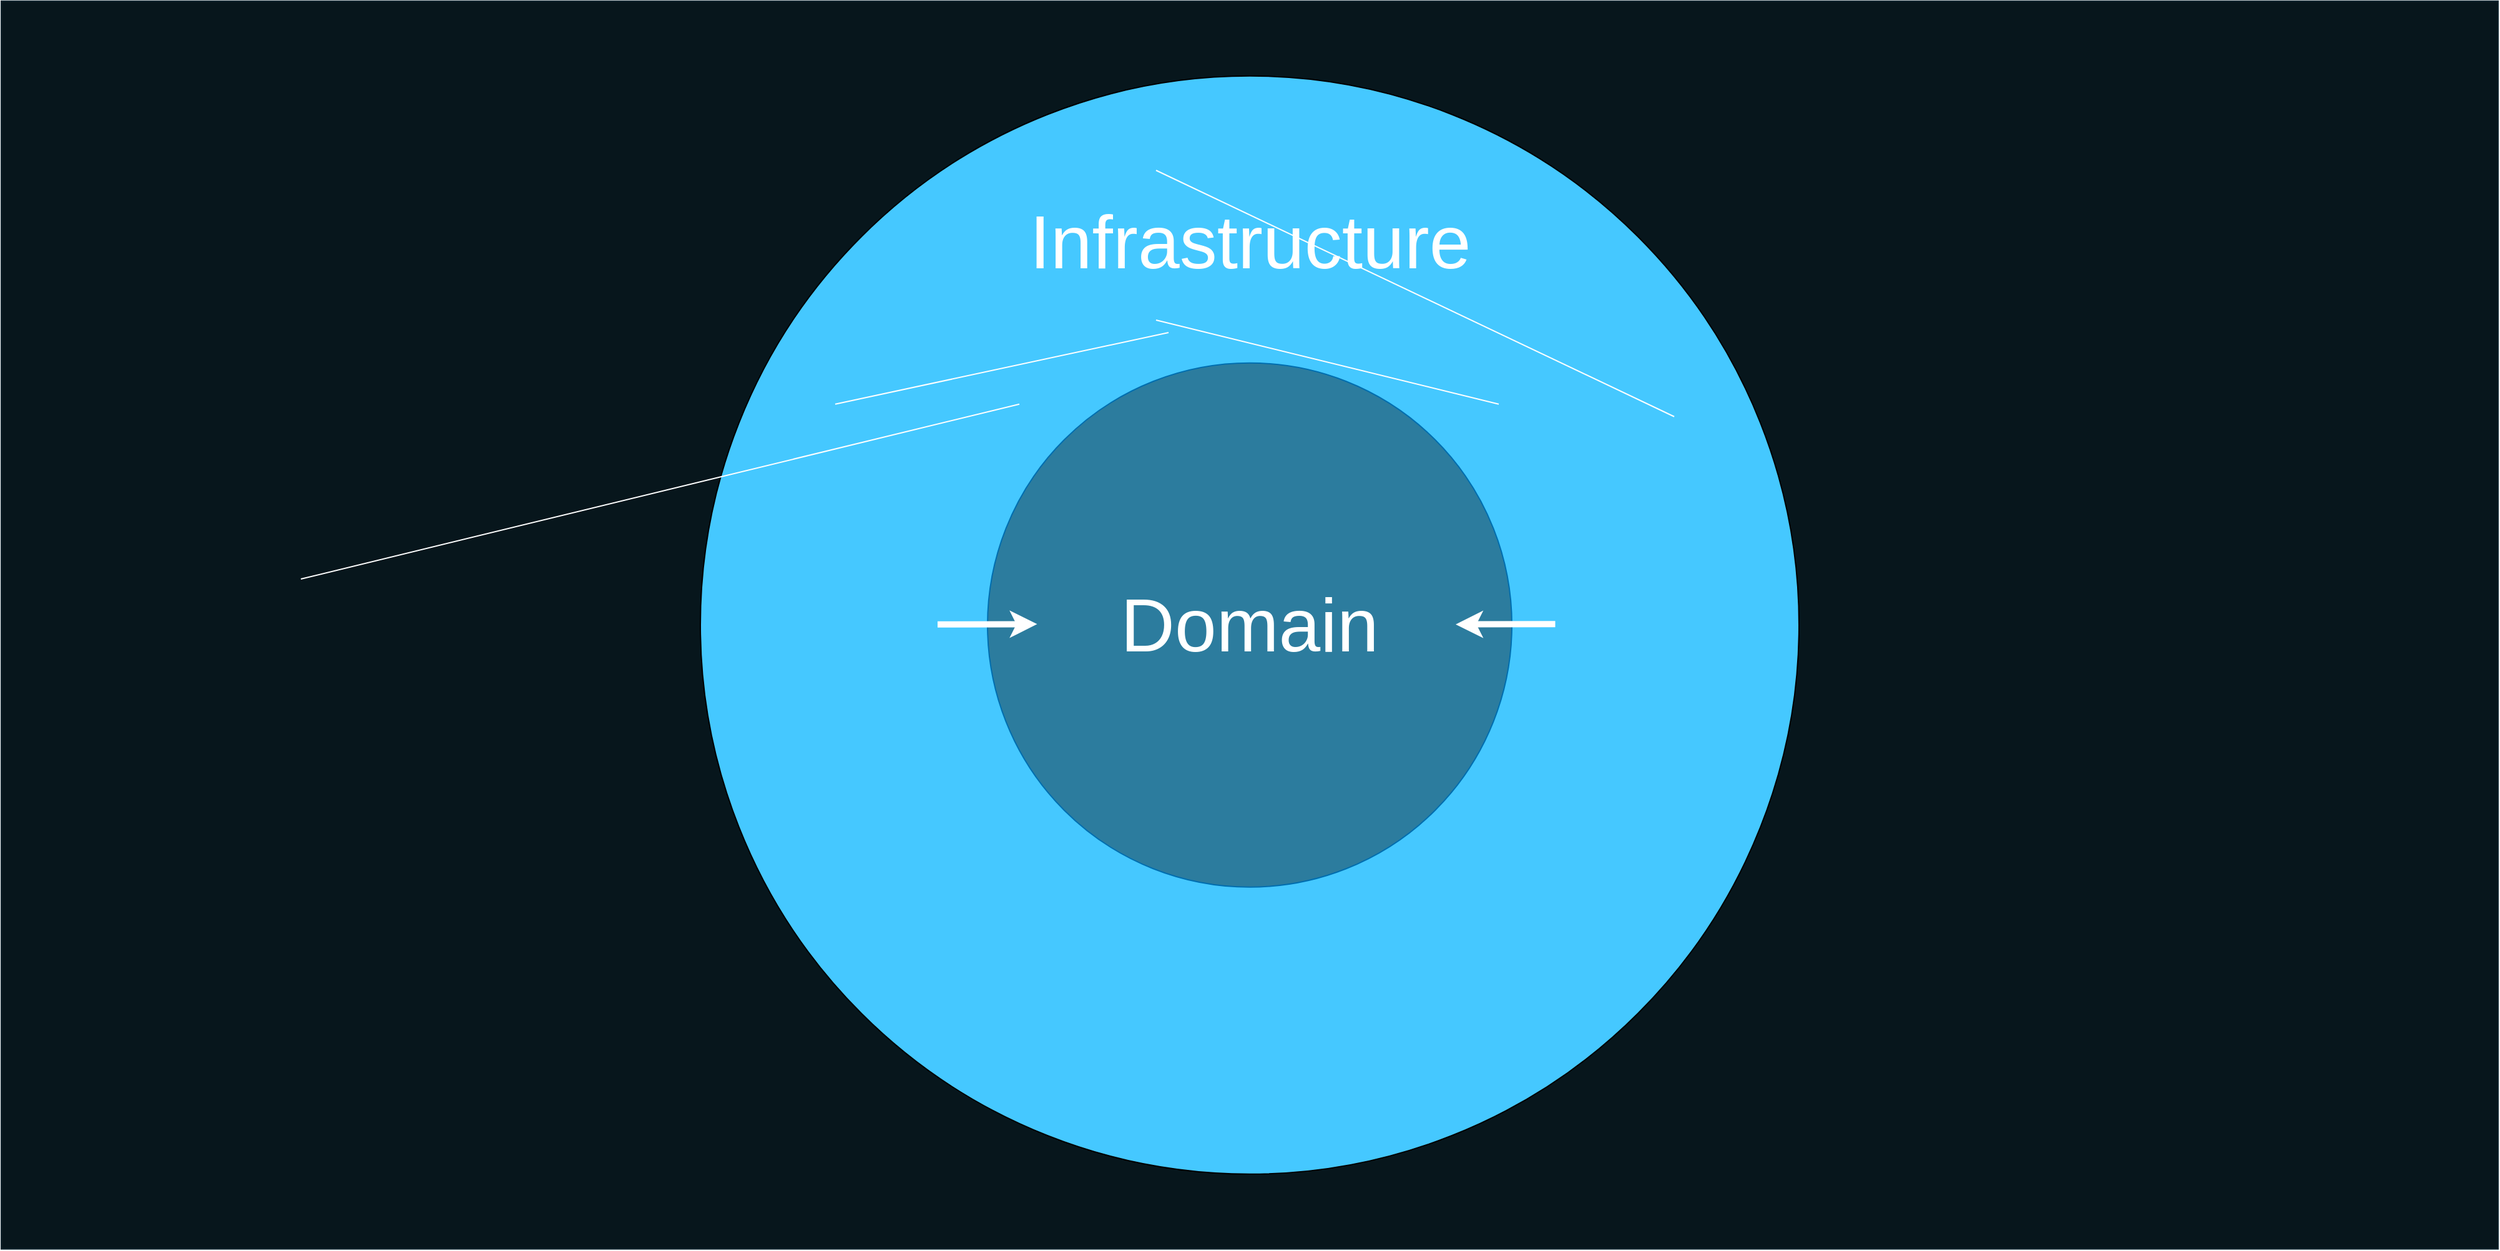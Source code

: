 <mxfile version="13.2.4" type="device"><diagram name="Page-1" id="b5b7bab2-c9e2-2cf4-8b2a-24fd1a2a6d21"><mxGraphModel dx="4512" dy="2343" grid="1" gridSize="10" guides="1" tooltips="1" connect="1" arrows="1" fold="1" page="1" pageScale="1" pageWidth="827" pageHeight="1169" background="#ffffff" math="0" shadow="0"><root><mxCell id="0"/><mxCell id="1" parent="0"/><mxCell id="crDRbli0xWPwZ9U8P9Jx-28" value="" style="rounded=0;whiteSpace=wrap;html=1;fillColor=#07161C;fontSize=30;fontColor=#FFFFFF;strokeColor=#0C242E;" parent="1" vertex="1"><mxGeometry x="-2440" y="-503.12" width="2000" height="1000" as="geometry"/></mxCell><mxCell id="crDRbli0xWPwZ9U8P9Jx-9" value="" style="ellipse;whiteSpace=wrap;html=1;aspect=fixed;fillColor=#45C8FF;fontSize=30;labelPosition=center;verticalLabelPosition=top;align=center;verticalAlign=bottom;" parent="1" vertex="1"><mxGeometry x="-1880" y="-443.12" width="880" height="880" as="geometry"/></mxCell><mxCell id="crDRbli0xWPwZ9U8P9Jx-3" value="&lt;font style=&quot;font-size: 60px&quot;&gt;Domain&lt;/font&gt;" style="ellipse;whiteSpace=wrap;html=1;aspect=fixed;fillColor=#2C7C9E;fontSize=30;labelPosition=center;verticalLabelPosition=middle;align=center;verticalAlign=middle;strokeColor=#006EAF;fontColor=#ffffff;" parent="1" vertex="1"><mxGeometry x="-1650" y="-213.12" width="420" height="420" as="geometry"/></mxCell><mxCell id="KN3CI6yh6VGvBSLB6Sde-2" value="" style="endArrow=classic;html=1;labelBackgroundColor=none;strokeColor=#FFFFFF;strokeWidth=5;fontSize=17;fontColor=#FFFFFF;exitX=0.155;exitY=0.463;exitDx=0;exitDy=0;exitPerimeter=0;entryX=0.102;entryY=0.499;entryDx=0;entryDy=0;entryPerimeter=0;" edge="1" parent="1"><mxGeometry width="50" height="50" relative="1" as="geometry"><mxPoint x="-1690" y="-3.66" as="sourcePoint"/><mxPoint x="-1610.24" y="-3.83" as="targetPoint"/></mxGeometry></mxCell><mxCell id="KN3CI6yh6VGvBSLB6Sde-7" value="" style="endArrow=none;html=1;labelBackgroundColor=none;strokeColor=#FFFFFF;strokeWidth=5;fontSize=17;fontColor=#FFFFFF;exitX=0.155;exitY=0.463;exitDx=0;exitDy=0;exitPerimeter=0;entryX=0.102;entryY=0.499;entryDx=0;entryDy=0;entryPerimeter=0;startArrow=classic;startFill=0;endFill=0;" edge="1" parent="1"><mxGeometry width="50" height="50" relative="1" as="geometry"><mxPoint x="-1275" y="-3.66" as="sourcePoint"/><mxPoint x="-1195.24" y="-3.83" as="targetPoint"/></mxGeometry></mxCell><mxCell id="KN3CI6yh6VGvBSLB6Sde-12" value="" style="endArrow=none;html=1;labelBackgroundColor=none;strokeColor=#FFFFFF;strokeWidth=1;fontSize=32;fontColor=#FFFFFF;entryX=0;entryY=0.75;entryDx=0;entryDy=0;exitX=0.75;exitY=0;exitDx=0;exitDy=0;" edge="1" parent="1" target="KN3CI6yh6VGvBSLB6Sde-9"><mxGeometry width="50" height="50" relative="1" as="geometry"><mxPoint x="-1624.5" y="-180.12" as="sourcePoint"/><mxPoint x="-2200" y="-40" as="targetPoint"/></mxGeometry></mxCell><mxCell id="KN3CI6yh6VGvBSLB6Sde-13" value="" style="endArrow=none;html=1;labelBackgroundColor=none;strokeColor=#FFFFFF;strokeWidth=1;fontSize=32;fontColor=#FFFFFF;entryX=1;entryY=0.75;entryDx=0;entryDy=0;exitX=0.25;exitY=0;exitDx=0;exitDy=0;" edge="1" parent="1" target="KN3CI6yh6VGvBSLB6Sde-9"><mxGeometry width="50" height="50" relative="1" as="geometry"><mxPoint x="-1240.5" y="-180.12" as="sourcePoint"/><mxPoint x="-1515.0" y="-247.5" as="targetPoint"/></mxGeometry></mxCell><mxCell id="KN3CI6yh6VGvBSLB6Sde-14" value="" style="endArrow=none;html=1;labelBackgroundColor=none;strokeColor=#FFFFFF;strokeWidth=1;fontSize=32;fontColor=#FFFFFF;entryX=0;entryY=0.75;entryDx=0;entryDy=0;exitX=0.75;exitY=0;exitDx=0;exitDy=0;" edge="1" parent="1" target="KN3CI6yh6VGvBSLB6Sde-10"><mxGeometry width="50" height="50" relative="1" as="geometry"><mxPoint x="-1772" y="-180.12" as="sourcePoint"/><mxPoint x="-1505.0" y="-237.5" as="targetPoint"/></mxGeometry></mxCell><mxCell id="KN3CI6yh6VGvBSLB6Sde-15" value="" style="endArrow=none;html=1;labelBackgroundColor=none;strokeColor=#FFFFFF;strokeWidth=1;fontSize=32;fontColor=#FFFFFF;entryX=1;entryY=0.75;entryDx=0;entryDy=0;exitX=0.364;exitY=-0.1;exitDx=0;exitDy=0;exitPerimeter=0;" edge="1" parent="1" target="KN3CI6yh6VGvBSLB6Sde-10"><mxGeometry width="50" height="50" relative="1" as="geometry"><mxPoint x="-1099.96" y="-170.12" as="sourcePoint"/><mxPoint x="-1515.0" y="-367.5" as="targetPoint"/></mxGeometry></mxCell><mxCell id="KN3CI6yh6VGvBSLB6Sde-16" value="&lt;span style=&quot;font-size: 60px ; font-weight: 400&quot;&gt;Infrastructure&lt;/span&gt;" style="text;strokeColor=none;fillColor=none;html=1;fontSize=24;fontStyle=1;verticalAlign=middle;align=center;fontColor=#FFFFFF;" vertex="1" parent="1"><mxGeometry x="-1640" y="-330" width="400" height="40" as="geometry"/></mxCell></root></mxGraphModel></diagram></mxfile>